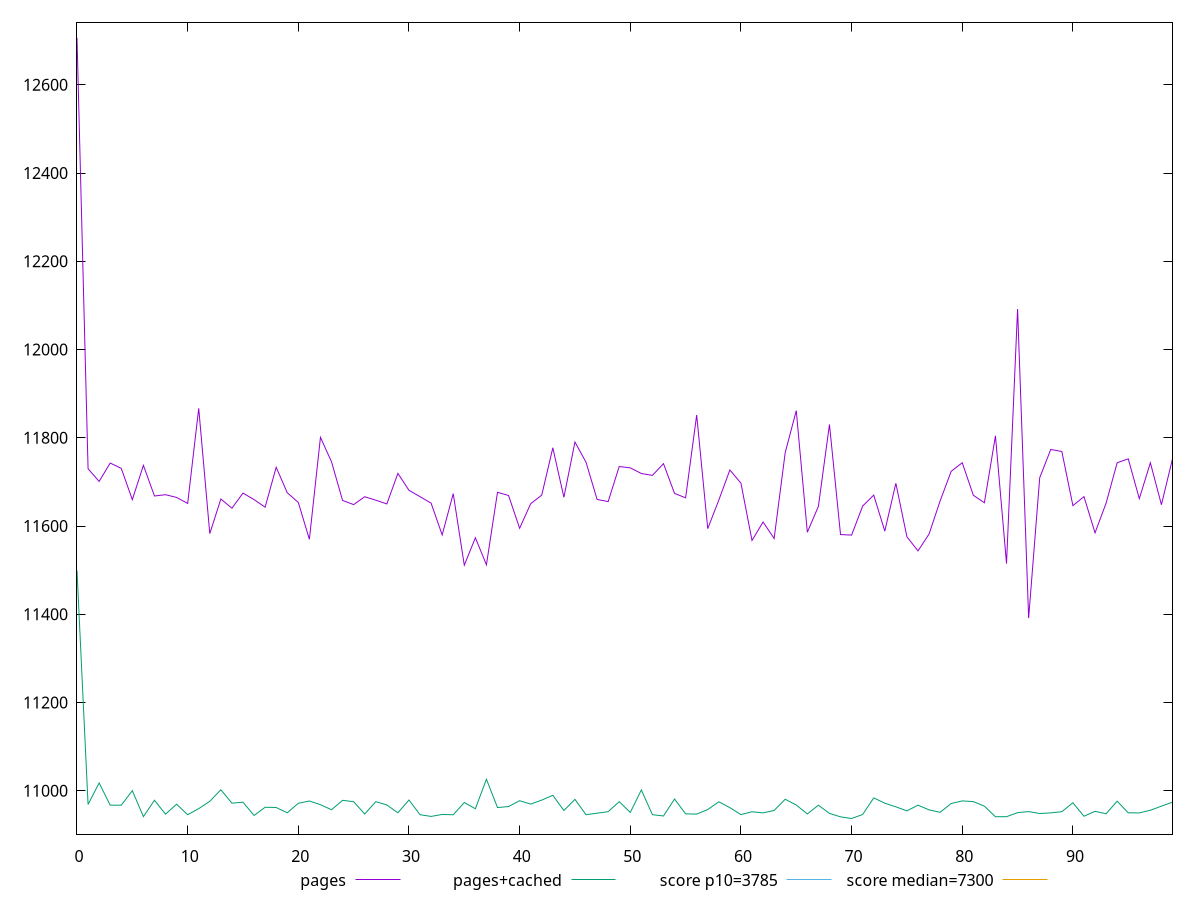 reset

$pages <<EOF
0 12706.438999999998
1 11729.926
2 11701.113000000001
3 11742.864
4 11730.705999999998
5 11659.831000000002
6 11737.581000000002
7 11668.152000000002
8 11671.052999999996
9 11664.909000000003
10 11651.234
11 11866.7965
12 11582.907
13 11661.329999999998
14 11640.452999999998
15 11674.716999999999
16 11659.981
17 11642.780999999999
18 11733.225000000002
19 11675.515
20 11653.476999999999
21 11569.927
22 11801.052500000002
23 11745.707999999999
24 11658.001
25 11648.652
26 11666.434
27 11658.658
28 11650.167999999998
29 11719.424000000003
30 11680.98
31 11666.527999999998
32 11651.942
33 11579.868
34 11673.487999999998
35 11511.234
36 11573.436999999998
37 11512.261999999999
38 11676.488000000001
39 11669.304
40 11594.974999999999
41 11650.702
42 11670.178999999998
43 11777.353
44 11665.112000000001
45 11790.439499999997
46 11744.678
47 11660.37
48 11655.468
49 11734.933
50 11731.975
51 11719.114000000001
52 11714.864000000001
53 11741.4495
54 11673.952
55 11664.023000000001
56 11851.674
57 11594.111
58 11658.851999999999
59 11727.088
60 11697.202000000001
61 11567.261999999999
62 11609.192999999996
63 11571.786
64 11766.334
65 11861.644
66 11585.934999999998
67 11644.657000000003
68 11830.229000000001
69 11580.702000000001
70 11579.500999999997
71 11645.318000000003
72 11670.159
73 11588.548
74 11696.906
75 11575.651
76 11543.668000000001
77 11581.836
78 11656.839
79 11724.132
80 11743.457000000004
81 11669.88
82 11652.798999999999
83 11804.481500000002
84 11515.036999999998
85 12091.932499999999
86 11391.3985
87 11709.595999999998
88 11773.609
89 11768.997
90 11646.29
91 11666.671
92 11584.581999999999
93 11652.025499999998
94 11743.492999999999
95 11752.41
96 11662.093999999997
97 11743.423
98 11648.381000000001
99 11752.432999999999
EOF

$pagesCached <<EOF
0 11499.187000000002
1 10968.955699999999
2 11017.726499999997
3 10967.298000000003
4 10967.322399999997
5 11000.2117
6 10941.423300000002
7 10978.5508
8 10946.9662
9 10969.487700000001
10 10945.715299999998
11 10959.496599999999
12 10976.065700000003
13 11002.2841
14 10971.900999999998
15 10974.143900000001
16 10944.079899999997
17 10962.645800000002
18 10962.0923
19 10950.0526
20 10971.6525
21 10976.860699999997
22 10968.4334
23 10957.014199999998
24 10978.339200000002
25 10975.237700000001
26 10947.387100000002
27 10975.269100000005
28 10967.901099999997
29 10950.104200000002
30 10979.072
31 10945.7166
32 10941.884699999999
33 10946.339199999999
34 10945.591399999998
35 10973.406199999998
36 10959.235200000003
37 11026.170899999997
38 10961.930200000003
39 10964.261400000003
40 10977.487900000004
41 10969.817200000001
42 10978.833999999997
43 10989.744499999999
44 10955.282299999997
45 10980.511599999998
46 10945.732600000001
47 10949.199500000002
48 10952.613199999998
49 10975.3063
50 10950.8625
51 11001.851600000002
52 10945.827299999997
53 10942.816
54 10981.388899999998
55 10947.656599999998
56 10947.030400000001
57 10957.404999999999
58 10975.0323
59 10961.727200000001
60 10945.9972
61 10952.426500000001
62 10949.923000000003
63 10955.332999999999
64 10980.785100000005
65 10967.678199999998
66 10947.465799999998
67 10967.313200000002
68 10948.740199999998
69 10940.9043
70 10937.099700000002
71 10946.241
72 10983.8535
73 10971.815800000002
74 10963.583499999997
75 10954.4614
76 10967.306500000002
77 10956.714999999997
78 10951.2075
79 10971.158300000001
80 10977.011199999999
81 10975.429600000001
82 10965.096600000003
83 10941.128099999998
84 10941.2228
85 10950.421699999999
86 10952.820000000002
87 10948.467900000001
88 10949.887199999997
89 10952.590799999998
90 10972.772400000002
91 10942.298600000002
92 10953.411600000003
93 10947.861799999999
94 10976.3317
95 10950.0371
96 10949.833599999998
97 10955.849699999997
98 10965.154000000002
99 10974.0822
EOF

set key outside below
set xrange [0:99]
set yrange [10901.712914000003:12741.825785999998]
set trange [10901.712914000003:12741.825785999998]
set terminal svg size 640, 500 enhanced background rgb 'white'
set output "report_00007_2020-12-11T15:55:29.892Z/interactive/comparison/line/1_vs_2.svg"

plot $pages title "pages" with line, \
     $pagesCached title "pages+cached" with line, \
     3785 title "score p10=3785", \
     7300 title "score median=7300"

reset
